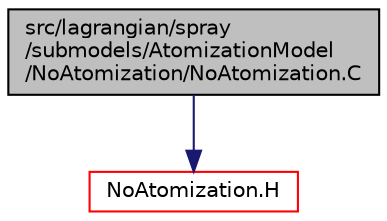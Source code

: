 digraph "src/lagrangian/spray/submodels/AtomizationModel/NoAtomization/NoAtomization.C"
{
  bgcolor="transparent";
  edge [fontname="Helvetica",fontsize="10",labelfontname="Helvetica",labelfontsize="10"];
  node [fontname="Helvetica",fontsize="10",shape=record];
  Node1 [label="src/lagrangian/spray\l/submodels/AtomizationModel\l/NoAtomization/NoAtomization.C",height=0.2,width=0.4,color="black", fillcolor="grey75", style="filled", fontcolor="black"];
  Node1 -> Node2 [color="midnightblue",fontsize="10",style="solid",fontname="Helvetica"];
  Node2 [label="NoAtomization.H",height=0.2,width=0.4,color="red",URL="$a07114.html"];
}
